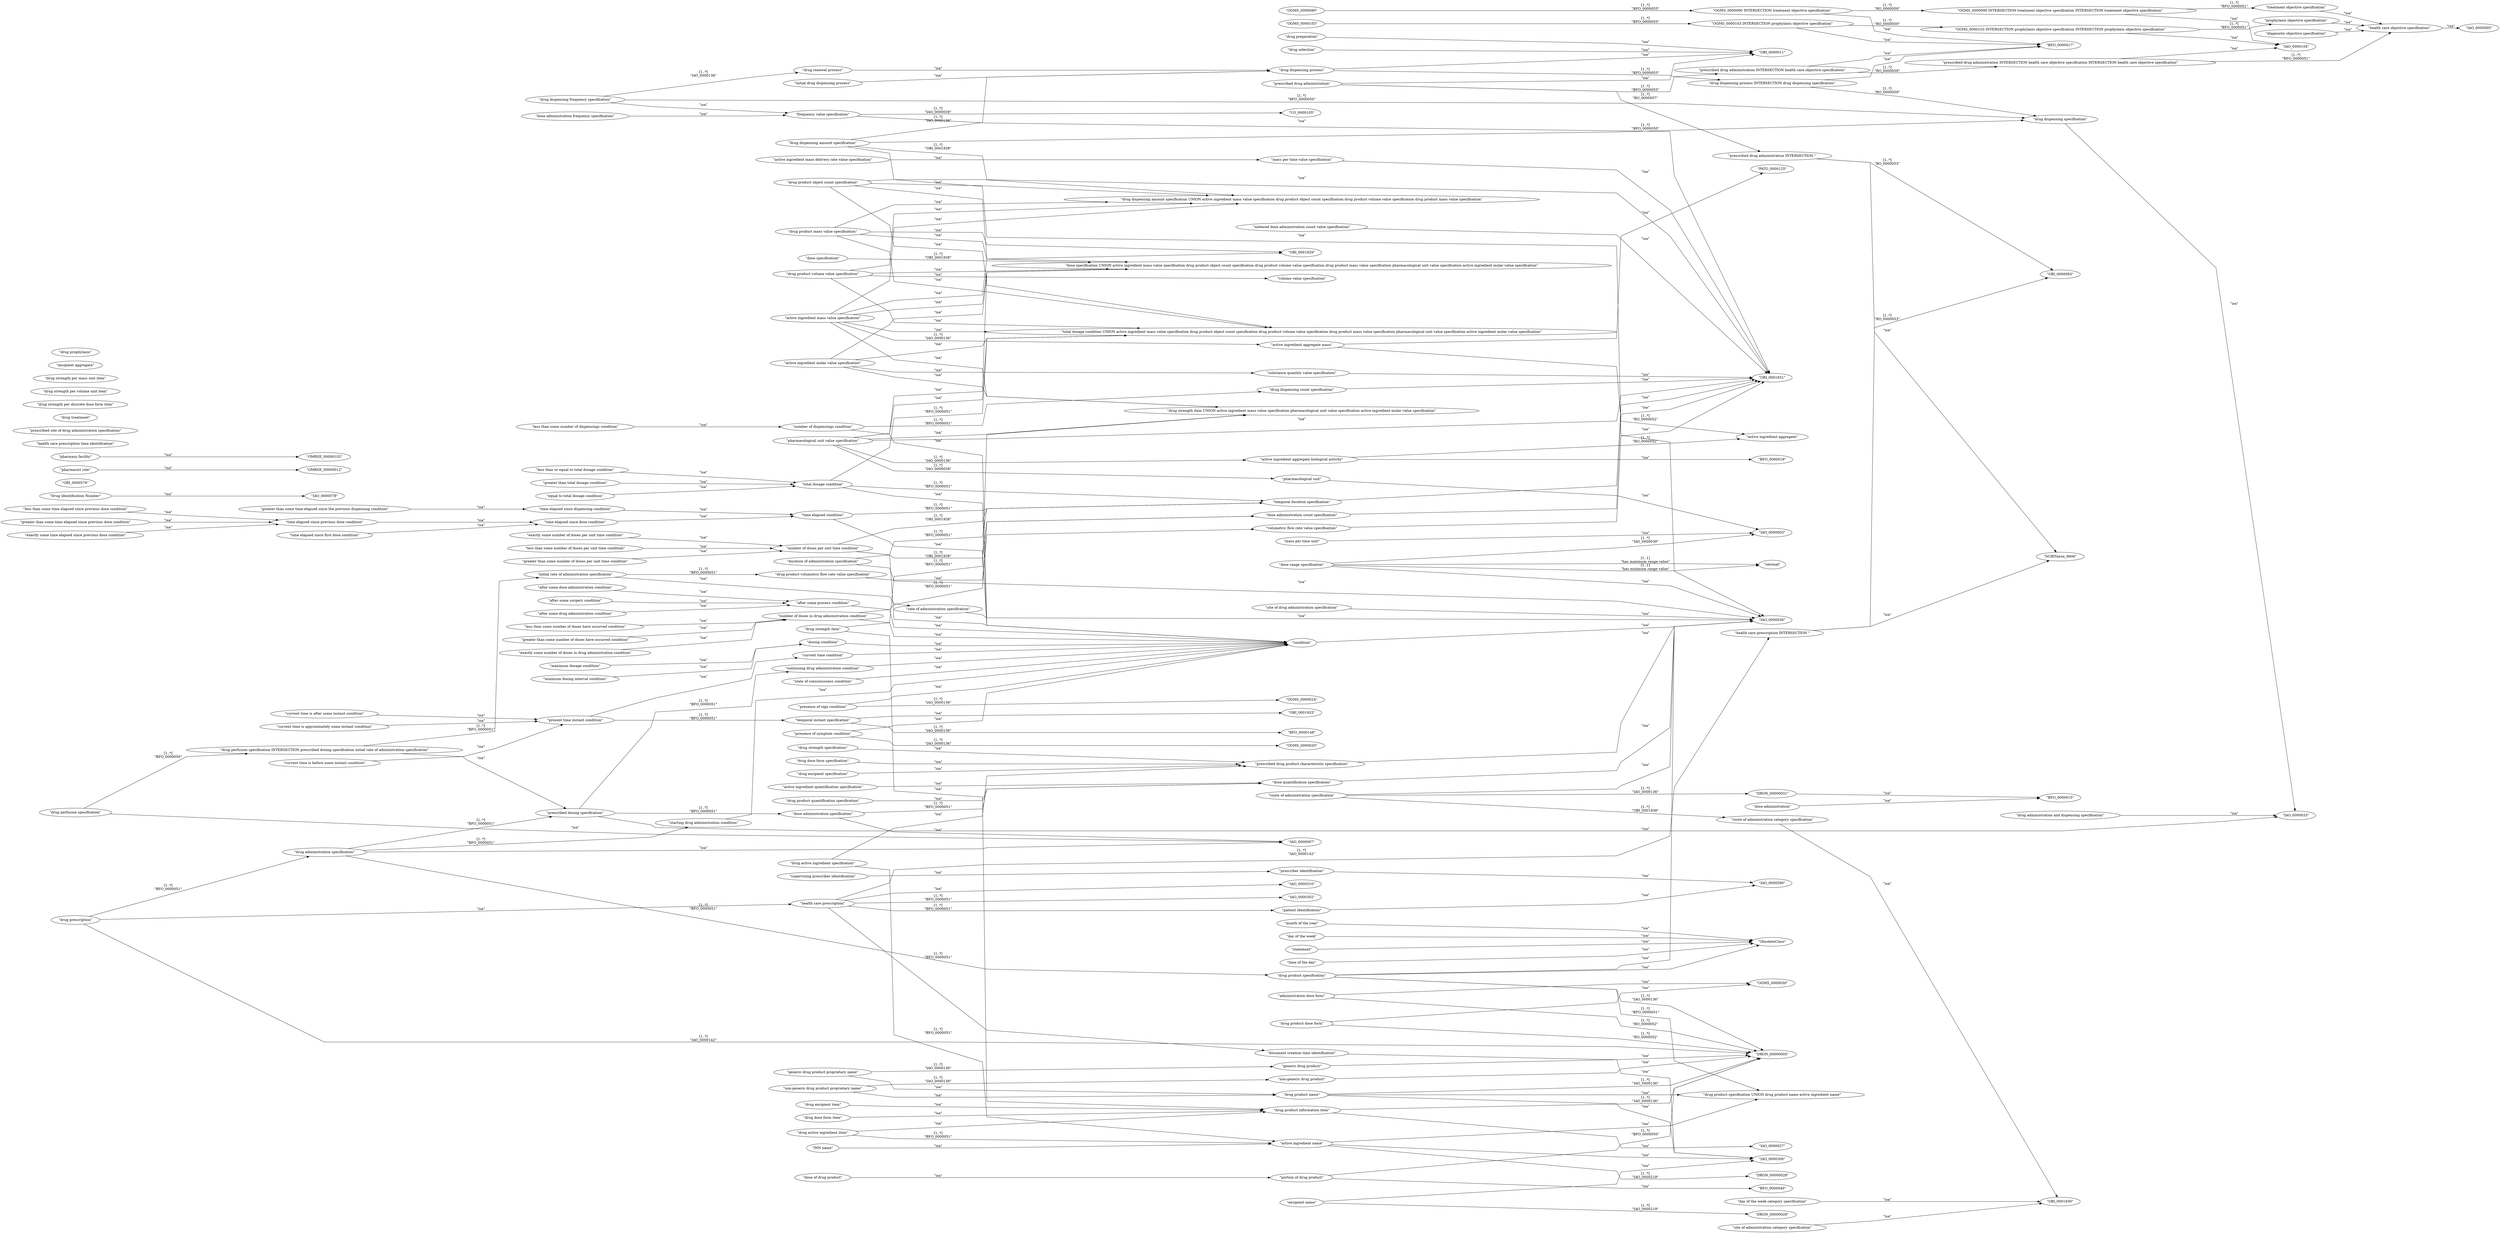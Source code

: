 digraph G {
  splines=polyline;
  rankdir=LR;
  "BFO_0000015" [ label="\"BFO_0000015\"" ];
  "BFO_0000017" [ label="\"BFO_0000017\"" ];
  "BFO_0000019" [ label="\"BFO_0000019\"" ];
  "BFO_0000040" [ label="\"BFO_0000040\"" ];
  "BFO_0000148" [ label="\"BFO_0000148\"" ];
  "DRON_00000005" [ label="\"DRON_00000005\"" ];
  "DRON_00000028" [ label="\"DRON_00000028\"" ];
  "DRON_00000029" [ label="\"DRON_00000029\"" ];
  "DRON_00000031" [ label="\"DRON_00000031\"" ];
  "IAO_0000003" [ label="\"IAO_0000003\"" ];
  "IAO_0000005" [ label="\"IAO_0000005\"" ];
  "IAO_0000007" [ label="\"IAO_0000007\"" ];
  "IAO_0000027" [ label="\"IAO_0000027\"" ];
  "IAO_0000030" [ label="\"IAO_0000030\"" ];
  "IAO_0000033" [ label="\"IAO_0000033\"" ];
  "IAO_0000104" [ label="\"IAO_0000104\"" ];
  "IAO_0000300" [ label="\"IAO_0000300\"" ];
  "IAO_0000302" [ label="\"IAO_0000302\"" ];
  "IAO_0000310" [ label="\"IAO_0000310\"" ];
  "IAO_0000578" [ label="\"IAO_0000578\"" ];
  "IAO_0000590" [ label="\"IAO_0000590\"" ];
  "NCBITaxon_9606" [ label="\"NCBITaxon_9606\"" ];
  "OBI_0000011" [ label="\"OBI_0000011\"" ];
  "OBI_0000576" [ label="\"OBI_0000576\"" ];
  "dose specification" [ label="\"dose specification\"" ];
  "OBI_0001929" [ label="\"OBI_0001929\"" ];
  "OBI_0001930" [ label="\"OBI_0001930\"" ];
  "OBI_0001931" [ label="\"OBI_0001931\"" ];
  "OBI_0001933" [ label="\"OBI_0001933\"" ];
  "volume value specification" [ label="\"volume value specification\"" ];
  "OGMS_0000020" [ label="\"OGMS_0000020\"" ];
  "OGMS_0000024" [ label="\"OGMS_0000024\"" ];
  "OGMS_0000039" [ label="\"OGMS_0000039\"" ];
  "OGMS_0000090" [ label="\"OGMS_0000090\"" ];
  "OGMS_0000103" [ label="\"OGMS_0000103\"" ];
  "OMRSE_00000012" [ label="\"OMRSE_00000012\"" ];
  "OMRSE_00000102" [ label="\"OMRSE_00000102\"" ];
  "PATO_0000125" [ label="\"PATO_0000125\"" ];
  "time elapsed since dispensing condition" [ label="\"time elapsed since dispensing condition\"" ];
  "health care prescription" [ label="\"health care prescription\"" ];
  "prescriber identification" [ label="\"prescriber identification\"" ];
  "patient identification" [ label="\"patient identification\"" ];
  "active ingredient aggregate mass" [ label="\"active ingredient aggregate mass\"" ];
  "document creation time identification" [ label="\"document creation time identification\"" ];
  "health care prescription time identification" [ label="\"health care prescription time identification\"" ];
  "drug administration and dispensing specification" [ label="\"drug administration and dispensing specification\"" ];
  "prescribed site of drug administration specification" [ label="\"prescribed site of drug administration specification\"" ];
  "prescribed drug product characteristic specification" [ label="\"prescribed drug product characteristic specification\"" ];
  "drug product information item" [ label="\"drug product information item\"" ];
  "drug treatment" [ label="\"drug treatment\"" ];
  "temporal instant specification" [ label="\"temporal instant specification\"" ];
  "route of administration specification" [ label="\"route of administration specification\"" ];
  "drug strength specification" [ label="\"drug strength specification\"" ];
  "drug prescription" [ label="\"drug prescription\"" ];
  "drug strength item" [ label="\"drug strength item\"" ];
  "drug strength per discrete dose form item" [ label="\"drug strength per discrete dose form item\"" ];
  "drug strength per volume unit item" [ label="\"drug strength per volume unit item\"" ];
  "drug strength per mass unit item" [ label="\"drug strength per mass unit item\"" ];
  "duration of administration specification" [ label="\"duration of administration specification\"" ];
  "drug active ingredient item" [ label="\"drug active ingredient item\"" ];
  "non-generic drug product proprietary name" [ label="\"non-generic drug product proprietary name\"" ];
  "drug dose form item" [ label="\"drug dose form item\"" ];
  "dose administration" [ label="\"dose administration\"" ];
  "presence of sign condition" [ label="\"presence of sign condition\"" ];
  "less than some time elapsed since previous dose condition" [ label="\"less than some time elapsed since previous dose condition\"" ];
  "day of the week" [ label="\"day of the week\"" ];
  "drug dose form specification" [ label="\"drug dose form specification\"" ];
  "drug excipient specification" [ label="\"drug excipient specification\"" ];
  "drug active ingredient specification" [ label="\"drug active ingredient specification\"" ];
  "generic drug product proprietary name" [ label="\"generic drug product proprietary name\"" ];
  "current time is before some instant condition" [ label="\"current time is before some instant condition\"" ];
  "current time is after some instant condition" [ label="\"current time is after some instant condition\"" ];
  "current time is approximately some instant condition" [ label="\"current time is approximately some instant condition\"" ];
  "greater than some time elapsed since previous dose condition" [ label="\"greater than some time elapsed since previous dose condition\"" ];
  "exactly some time elapsed since previous dose condition" [ label="\"exactly some time elapsed since previous dose condition\"" ];
  "drug product specification" [ label="\"drug product specification\"" ];
  "drug product specification" [ label="\"drug product specification\"" ];
  "time of the day" [ label="\"time of the day\"" ];
  "month of the year" [ label="\"month of the year\"" ];
  "day of the week category specification" [ label="\"day of the week category specification\"" ];
  "drug excipient item" [ label="\"drug excipient item\"" ];
  "time elapsed since first dose condition" [ label="\"time elapsed since first dose condition\"" ];
  "time elapsed since previous dose condition" [ label="\"time elapsed since previous dose condition\"" ];
  "present time instant condition" [ label="\"present time instant condition\"" ];
  "pharmacy facility" [ label="\"pharmacy facility\"" ];
  "excipient name" [ label="\"excipient name\"" ];
  "number of doses in drug administration condition" [ label="\"number of doses in drug administration condition\"" ];
  "exactly some number of doses in drug administration condition" [ label="\"exactly some number of doses in drug administration condition\"" ];
  "drug selection" [ label="\"drug selection\"" ];
  "less than some number of doses have occurred condition" [ label="\"less than some number of doses have occurred condition\"" ];
  "greater than some number of doses have occurred condition" [ label="\"greater than some number of doses have occurred condition\"" ];
  "greater than some time elapsed since the previous dispensing condition" [ label="\"greater than some time elapsed since the previous dispensing condition\"" ];
  "pharmacist role" [ label="\"pharmacist role\"" ];
  "after some process condition" [ label="\"after some process condition\"" ];
  "after some drug administration condition" [ label="\"after some drug administration condition\"" ];
  "after some dose administration condition" [ label="\"after some dose administration condition\"" ];
  "after some surgery condition" [ label="\"after some surgery condition\"" ];
  "site of drug administration specification" [ label="\"site of drug administration specification\"" ];
  "Drug Identification Number" [ label="\"Drug Identification Number\"" ];
  "metered dose administration count value specification" [ label="\"metered dose administration count value specification\"" ];
  "drug dispensing process" [ label="\"drug dispensing process\"" ];
  "drug perfusion specification" [ label="\"drug perfusion specification\"" ];
  "prescribed dosing specification" [ label="\"prescribed dosing specification\"" ];
  "dose of drug product" [ label="\"dose of drug product\"" ];
  "portion of drug product" [ label="\"portion of drug product\"" ];
  "supervising prescriber identification" [ label="\"supervising prescriber identification\"" ];
  "rate of administration specification" [ label="\"rate of administration specification\"" ];
  "site of administration category specification" [ label="\"site of administration category specification\"" ];
  "mass per time unit" [ label="\"mass per time unit\"" ];
  "dose range specification" [ label="\"dose range specification\"" ];
  "active ingredient aggregate" [ label="\"active ingredient aggregate\"" ];
  "excipient aggregate" [ label="\"excipient aggregate\"" ];
  "mass per time value specification" [ label="\"mass per time value specification\"" ];
  "drug renewal process" [ label="\"drug renewal process\"" ];
  "dose quantification specification" [ label="\"dose quantification specification\"" ];
  "active ingredient quantification specification" [ label="\"active ingredient quantification specification\"" ];
  "drug product quantification specification" [ label="\"drug product quantification specification\"" ];
  "active ingredient mass delivery rate value specification" [ label="\"active ingredient mass delivery rate value specification\"" ];
  "continuing drug administration condition" [ label="\"continuing drug administration condition\"" ];
  "starting drug administration condition" [ label="\"starting drug administration condition\"" ];
  "condition" [ label="\"condition\"" ];
  "minimum dosing interval condition" [ label="\"minimum dosing interval condition\"" ];
  "maximum dosage condition" [ label="\"maximum dosage condition\"" ];
  "dosing condition" [ label="\"dosing condition\"" ];
  "drug dispensing frequency specification" [ label="\"drug dispensing frequency specification\"" ];
  "drug dispensing count specification" [ label="\"drug dispensing count specification\"" ];
  "initial drug dispensing process" [ label="\"initial drug dispensing process\"" ];
  "dose administration specification" [ label="\"dose administration specification\"" ];
  "frequency value specification" [ label="\"frequency value specification\"" ];
  "drug prophylaxis" [ label="\"drug prophylaxis\"" ];
  "prescribed drug administration" [ label="\"prescribed drug administration\"" ];
  "drug dispensing amount specification" [ label="\"drug dispensing amount specification\"" ];
  "diagnostic objective specification" [ label="\"diagnostic objective specification\"" ];
  "drug administration specification" [ label="\"drug administration specification\"" ];
  "statement" [ label="\"statement\"" ];
  "temporal duration specification" [ label="\"temporal duration specification\"" ];
  "dose administration frequency specification" [ label="\"dose administration frequency specification\"" ];
  "substance quantity value specification" [ label="\"substance quantity value specification\"" ];
  "volumetric flow rate value specification" [ label="\"volumetric flow rate value specification\"" ];
  "drug product volumetric flow rate value specification" [ label="\"drug product volumetric flow rate value specification\"" ];
  "pharmacological unit" [ label="\"pharmacological unit\"" ];
  "dose administration count specification" [ label="\"dose administration count specification\"" ];
  "presence of symptom condition" [ label="\"presence of symptom condition\"" ];
  "state of consciousness condition" [ label="\"state of consciousness condition\"" ];
  "current time condition" [ label="\"current time condition\"" ];
  "time elapsed condition" [ label="\"time elapsed condition\"" ];
  "number of doses per unit time condition" [ label="\"number of doses per unit time condition\"" ];
  "less than some number of doses per unit time condition" [ label="\"less than some number of doses per unit time condition\"" ];
  "greater than some number of doses per unit time condition" [ label="\"greater than some number of doses per unit time condition\"" ];
  "exactly some number of doses per unit time condition" [ label="\"exactly some number of doses per unit time condition\"" ];
  "number of dispensings condition" [ label="\"number of dispensings condition\"" ];
  "less than some number of dispensings condition" [ label="\"less than some number of dispensings condition\"" ];
  "total dosage condition" [ label="\"total dosage condition\"" ];
  "less than or equal to total dosage condition" [ label="\"less than or equal to total dosage condition\"" ];
  "greater than total dosage condition" [ label="\"greater than total dosage condition\"" ];
  "equal to total dosage condition" [ label="\"equal to total dosage condition\"" ];
  "time elapsed since dose condition" [ label="\"time elapsed since dose condition\"" ];
  "route of administration category specification" [ label="\"route of administration category specification\"" ];
  "non-generic drug product" [ label="\"non-generic drug product\"" ];
  "generic drug product" [ label="\"generic drug product\"" ];
  "INN name" [ label="\"INN name\"" ];
  "drug preparation" [ label="\"drug preparation\"" ];
  "administration dose form" [ label="\"administration dose form\"" ];
  "drug product dose form" [ label="\"drug product dose form\"" ];
  "active ingredient aggregate biological activity" [ label="\"active ingredient aggregate biological activity\"" ];
  "UO_0000105" [ label="\"UO_0000105\"" ];
  "ObsoleteClass" [ label="\"ObsoleteClass\"" ];
  "drug product specification UNION drug product name active ingredient name" [ label="\"drug product specification UNION drug product name active ingredient name\"" ];
  "drug product name" [ label="\"drug product name\"" ];
  "active ingredient name" [ label="\"active ingredient name\"" ];
  "drug dispensing amount specification UNION active ingredient mass value specification drug product object count specification drug product volume value specification drug product mass value specification" [ label="\"drug dispensing amount specification UNION active ingredient mass value specification drug product object count specification drug product volume value specification drug product mass value specification\"" ];
  "prescribed drug administration INTERSECTION health care objective specification" [ label="\"prescribed drug administration INTERSECTION health care objective specification\"" ];
  "prescribed drug administration INTERSECTION health care objective specification INTERSECTION health care objective specification" [ label="\"prescribed drug administration INTERSECTION health care objective specification INTERSECTION health care objective specification\"" ];
  "health care objective specification" [ label="\"health care objective specification\"" ];
  "drug perfusion specification INTERSECTION prescribed dosing specification initial rate of administration specification" [ label="\"drug perfusion specification INTERSECTION prescribed dosing specification initial rate of administration specification\"" ];
  "initial rate of administration specification" [ label="\"initial rate of administration specification\"" ];
  "OGMS_0000103 INTERSECTION prophylaxis objective specification" [ label="\"OGMS_0000103 INTERSECTION prophylaxis objective specification\"" ];
  "OGMS_0000103 INTERSECTION prophylaxis objective specification INTERSECTION prophylaxis objective specification" [ label="\"OGMS_0000103 INTERSECTION prophylaxis objective specification INTERSECTION prophylaxis objective specification\"" ];
  "prophylaxis objective specification" [ label="\"prophylaxis objective specification\"" ];
  "dose specification UNION active ingredient mass value specification drug product object count specification drug product volume value specification drug product mass value specification pharmacological unit value specification active ingredient molar value specification" [ label="\"dose specification UNION active ingredient mass value specification drug product object count specification drug product volume value specification drug product mass value specification pharmacological unit value specification active ingredient molar value specification\"" ];
  "prescribed drug administration INTERSECTION " [ label="\"prescribed drug administration INTERSECTION \"" ];
  "drug dispensing process INTERSECTION drug dispensing specification" [ label="\"drug dispensing process INTERSECTION drug dispensing specification\"" ];
  "drug dispensing specification" [ label="\"drug dispensing specification\"" ];
  "health care prescription INTERSECTION " [ label="\"health care prescription INTERSECTION \"" ];
  "OBI_0000093" [ label="\"OBI_0000093\"" ];
  "drug strength item UNION active ingredient mass value specification pharmacological unit value specification active ingredient molar value specification" [ label="\"drug strength item UNION active ingredient mass value specification pharmacological unit value specification active ingredient molar value specification\"" ];
  "OGMS_0000090 INTERSECTION treatment objective specification" [ label="\"OGMS_0000090 INTERSECTION treatment objective specification\"" ];
  "OGMS_0000090 INTERSECTION treatment objective specification INTERSECTION treatment objective specification" [ label="\"OGMS_0000090 INTERSECTION treatment objective specification INTERSECTION treatment objective specification\"" ];
  "treatment objective specification" [ label="\"treatment objective specification\"" ];
  "total dosage condition UNION active ingredient mass value specification drug product object count specification drug product volume value specification drug product mass value specification pharmacological unit value specification active ingredient molar value specification" [ label="\"total dosage condition UNION active ingredient mass value specification drug product object count specification drug product volume value specification drug product mass value specification pharmacological unit value specification active ingredient molar value specification\"" ];
  "active ingredient mass value specification" [ label="\"active ingredient mass value specification\"" ];
  "drug product object count specification" [ label="\"drug product object count specification\"" ];
  "drug product volume value specification" [ label="\"drug product volume value specification\"" ];
  "drug product mass value specification" [ label="\"drug product mass value specification\"" ];
  "pharmacological unit value specification" [ label="\"pharmacological unit value specification\"" ];
  "active ingredient molar value specification" [ label="\"active ingredient molar value specification\"" ];
  "rational" [ label="\"rational\"" ];
  "DRON_00000031" -> "BFO_0000015" [ label="\"isa\"" ];
  "time elapsed since dispensing condition" -> "time elapsed condition" [ label="\"isa\"" ];
  "health care prescription" -> "IAO_0000310" [ label="\"isa\"" ];
  "prescriber identification" -> "IAO_0000590" [ label="\"isa\"" ];
  "patient identification" -> "IAO_0000590" [ label="\"isa\"" ];
  "active ingredient aggregate mass" -> "PATO_0000125" [ label="\"isa\"" ];
  "document creation time identification" -> "IAO_0000300" [ label="\"isa\"" ];
  "drug administration and dispensing specification" -> "IAO_0000033" [ label="\"isa\"" ];
  "prescribed drug product characteristic specification" -> "IAO_0000030" [ label="\"isa\"" ];
  "drug product information item" -> "IAO_0000027" [ label="\"isa\"" ];
  "temporal instant specification" -> "OBI_0001933" [ label="\"isa\"" ];
  "route of administration specification" -> "IAO_0000030" [ label="\"isa\"" ];
  "drug strength specification" -> "prescribed drug product characteristic specification" [ label="\"isa\"" ];
  "drug prescription" -> "health care prescription" [ label="\"isa\"" ];
  "drug strength item" -> "drug product information item" [ label="\"isa\"" ];
  "duration of administration specification" -> "IAO_0000030" [ label="\"isa\"" ];
  "drug active ingredient item" -> "drug product information item" [ label="\"isa\"" ];
  "non-generic drug product proprietary name" -> "drug product name" [ label="\"isa\"" ];
  "drug dose form item" -> "drug product information item" [ label="\"isa\"" ];
  "dose administration" -> "BFO_0000015" [ label="\"isa\"" ];
  "presence of sign condition" -> "condition" [ label="\"isa\"" ];
  "less than some time elapsed since previous dose condition" -> "time elapsed since previous dose condition" [ label="\"isa\"" ];
  "day of the week" -> "ObsoleteClass" [ label="\"isa\"" ];
  "drug dose form specification" -> "prescribed drug product characteristic specification" [ label="\"isa\"" ];
  "drug excipient specification" -> "prescribed drug product characteristic specification" [ label="\"isa\"" ];
  "drug active ingredient specification" -> "prescribed drug product characteristic specification" [ label="\"isa\"" ];
  "generic drug product proprietary name" -> "drug product name" [ label="\"isa\"" ];
  "current time is before some instant condition" -> "present time instant condition" [ label="\"isa\"" ];
  "current time is after some instant condition" -> "present time instant condition" [ label="\"isa\"" ];
  "current time is approximately some instant condition" -> "present time instant condition" [ label="\"isa\"" ];
  "greater than some time elapsed since previous dose condition" -> "time elapsed since previous dose condition" [ label="\"isa\"" ];
  "exactly some time elapsed since previous dose condition" -> "time elapsed since previous dose condition" [ label="\"isa\"" ];
  "drug product specification" -> "ObsoleteClass" [ label="\"isa\"" ];
  "drug product specification" -> "IAO_0000030" [ label="\"isa\"" ];
  "time of the day" -> "ObsoleteClass" [ label="\"isa\"" ];
  "month of the year" -> "ObsoleteClass" [ label="\"isa\"" ];
  "day of the week category specification" -> "OBI_0001930" [ label="\"isa\"" ];
  "drug excipient item" -> "drug product information item" [ label="\"isa\"" ];
  "time elapsed since first dose condition" -> "time elapsed since dose condition" [ label="\"isa\"" ];
  "time elapsed since previous dose condition" -> "time elapsed since dose condition" [ label="\"isa\"" ];
  "present time instant condition" -> "current time condition" [ label="\"isa\"" ];
  "pharmacy facility" -> "OMRSE_00000102" [ label="\"isa\"" ];
  "excipient name" -> "IAO_0000300" [ label="\"isa\"" ];
  "number of doses in drug administration condition" -> "condition" [ label="\"isa\"" ];
  "exactly some number of doses in drug administration condition" -> "number of doses in drug administration condition" [ label="\"isa\"" ];
  "drug selection" -> "OBI_0000011" [ label="\"isa\"" ];
  "less than some number of doses have occurred condition" -> "number of doses in drug administration condition" [ label="\"isa\"" ];
  "greater than some number of doses have occurred condition" -> "number of doses in drug administration condition" [ label="\"isa\"" ];
  "greater than some time elapsed since the previous dispensing condition" -> "time elapsed since dispensing condition" [ label="\"isa\"" ];
  "pharmacist role" -> "OMRSE_00000012" [ label="\"isa\"" ];
  "after some process condition" -> "condition" [ label="\"isa\"" ];
  "after some drug administration condition" -> "after some process condition" [ label="\"isa\"" ];
  "after some dose administration condition" -> "after some process condition" [ label="\"isa\"" ];
  "after some surgery condition" -> "after some process condition" [ label="\"isa\"" ];
  "site of drug administration specification" -> "IAO_0000030" [ label="\"isa\"" ];
  "Drug Identification Number" -> "IAO_0000578" [ label="\"isa\"" ];
  "metered dose administration count value specification" -> "OBI_0001931" [ label="\"isa\"" ];
  "drug dispensing process" -> "OBI_0000011" [ label="\"isa\"" ];
  "drug perfusion specification" -> "IAO_0000007" [ label="\"isa\"" ];
  "prescribed dosing specification" -> "IAO_0000033" [ label="\"isa\"" ];
  "dose of drug product" -> "portion of drug product" [ label="\"isa\"" ];
  "portion of drug product" -> "BFO_0000040" [ label="\"isa\"" ];
  "supervising prescriber identification" -> "prescriber identification" [ label="\"isa\"" ];
  "rate of administration specification" -> "IAO_0000030" [ label="\"isa\"" ];
  "site of administration category specification" -> "OBI_0001930" [ label="\"isa\"" ];
  "mass per time unit" -> "IAO_0000003" [ label="\"isa\"" ];
  "dose range specification" -> "IAO_0000030" [ label="\"isa\"" ];
  "mass per time value specification" -> "OBI_0001931" [ label="\"isa\"" ];
  "drug renewal process" -> "drug dispensing process" [ label="\"isa\"" ];
  "dose quantification specification" -> "IAO_0000030" [ label="\"isa\"" ];
  "active ingredient quantification specification" -> "dose quantification specification" [ label="\"isa\"" ];
  "drug product quantification specification" -> "dose quantification specification" [ label="\"isa\"" ];
  "active ingredient mass delivery rate value specification" -> "mass per time value specification" [ label="\"isa\"" ];
  "continuing drug administration condition" -> "condition" [ label="\"isa\"" ];
  "starting drug administration condition" -> "condition" [ label="\"isa\"" ];
  "condition" -> "IAO_0000030" [ label="\"isa\"" ];
  "minimum dosing interval condition" -> "dosing condition" [ label="\"isa\"" ];
  "maximum dosage condition" -> "dosing condition" [ label="\"isa\"" ];
  "dosing condition" -> "condition" [ label="\"isa\"" ];
  "drug dispensing frequency specification" -> "frequency value specification" [ label="\"isa\"" ];
  "drug dispensing count specification" -> "OBI_0001931" [ label="\"isa\"" ];
  "initial drug dispensing process" -> "drug dispensing process" [ label="\"isa\"" ];
  "dose administration specification" -> "IAO_0000007" [ label="\"isa\"" ];
  "frequency value specification" -> "OBI_0001931" [ label="\"isa\"" ];
  "prescribed drug administration" -> "OBI_0000011" [ label="\"isa\"" ];
  "drug dispensing amount specification" -> "IAO_0000030" [ label="\"isa\"" ];
  "diagnostic objective specification" -> "health care objective specification" [ label="\"isa\"" ];
  "drug administration specification" -> "IAO_0000007" [ label="\"isa\"" ];
  "statement" -> "ObsoleteClass" [ label="\"isa\"" ];
  "temporal duration specification" -> "OBI_0001931" [ label="\"isa\"" ];
  "dose administration frequency specification" -> "frequency value specification" [ label="\"isa\"" ];
  "substance quantity value specification" -> "OBI_0001931" [ label="\"isa\"" ];
  "volumetric flow rate value specification" -> "OBI_0001931" [ label="\"isa\"" ];
  "drug product volumetric flow rate value specification" -> "volumetric flow rate value specification" [ label="\"isa\"" ];
  "pharmacological unit" -> "IAO_0000003" [ label="\"isa\"" ];
  "dose administration count specification" -> "OBI_0001931" [ label="\"isa\"" ];
  "presence of symptom condition" -> "condition" [ label="\"isa\"" ];
  "state of consciousness condition" -> "condition" [ label="\"isa\"" ];
  "current time condition" -> "condition" [ label="\"isa\"" ];
  "time elapsed condition" -> "condition" [ label="\"isa\"" ];
  "number of doses per unit time condition" -> "condition" [ label="\"isa\"" ];
  "less than some number of doses per unit time condition" -> "number of doses per unit time condition" [ label="\"isa\"" ];
  "greater than some number of doses per unit time condition" -> "number of doses per unit time condition" [ label="\"isa\"" ];
  "exactly some number of doses per unit time condition" -> "number of doses per unit time condition" [ label="\"isa\"" ];
  "number of dispensings condition" -> "condition" [ label="\"isa\"" ];
  "less than some number of dispensings condition" -> "number of dispensings condition" [ label="\"isa\"" ];
  "total dosage condition" -> "condition" [ label="\"isa\"" ];
  "less than or equal to total dosage condition" -> "total dosage condition" [ label="\"isa\"" ];
  "greater than total dosage condition" -> "total dosage condition" [ label="\"isa\"" ];
  "equal to total dosage condition" -> "total dosage condition" [ label="\"isa\"" ];
  "time elapsed since dose condition" -> "time elapsed condition" [ label="\"isa\"" ];
  "route of administration category specification" -> "OBI_0001930" [ label="\"isa\"" ];
  "non-generic drug product" -> "DRON_00000005" [ label="\"isa\"" ];
  "generic drug product" -> "DRON_00000005" [ label="\"isa\"" ];
  "INN name" -> "active ingredient name" [ label="\"isa\"" ];
  "drug preparation" -> "OBI_0000011" [ label="\"isa\"" ];
  "administration dose form" -> "OGMS_0000039" [ label="\"isa\"" ];
  "drug product dose form" -> "OGMS_0000039" [ label="\"isa\"" ];
  "active ingredient aggregate biological activity" -> "BFO_0000019" [ label="\"isa\"" ];
  "drug product name" -> "IAO_0000300" [ label="\"isa\"" ];
  "drug product name" -> "drug product specification UNION drug product name active ingredient name" [ label="\"isa\"" ];
  "active ingredient name" -> "IAO_0000300" [ label="\"isa\"" ];
  "active ingredient name" -> "drug product specification UNION drug product name active ingredient name" [ label="\"isa\"" ];
  "prescribed drug administration INTERSECTION health care objective specification" -> "BFO_0000017" [ label="\"isa\"" ];
  "prescribed drug administration INTERSECTION health care objective specification INTERSECTION health care objective specification" -> "IAO_0000104" [ label="\"isa\"" ];
  "health care objective specification" -> "IAO_0000005" [ label="\"isa\"" ];
  "drug perfusion specification INTERSECTION prescribed dosing specification initial rate of administration specification" -> "prescribed dosing specification" [ label="\"isa\"" ];
  "initial rate of administration specification" -> "rate of administration specification" [ label="\"isa\"" ];
  "OGMS_0000103 INTERSECTION prophylaxis objective specification" -> "BFO_0000017" [ label="\"isa\"" ];
  "OGMS_0000103 INTERSECTION prophylaxis objective specification INTERSECTION prophylaxis objective specification" -> "IAO_0000104" [ label="\"isa\"" ];
  "prophylaxis objective specification" -> "health care objective specification" [ label="\"isa\"" ];
  "prescribed drug administration INTERSECTION " -> "NCBITaxon_9606" [ label="\"isa\"" ];
  "drug dispensing process INTERSECTION drug dispensing specification" -> "BFO_0000017" [ label="\"isa\"" ];
  "drug dispensing specification" -> "IAO_0000033" [ label="\"isa\"" ];
  "health care prescription INTERSECTION " -> "NCBITaxon_9606" [ label="\"isa\"" ];
  "OGMS_0000090 INTERSECTION treatment objective specification" -> "BFO_0000017" [ label="\"isa\"" ];
  "OGMS_0000090 INTERSECTION treatment objective specification INTERSECTION treatment objective specification" -> "IAO_0000104" [ label="\"isa\"" ];
  "treatment objective specification" -> "health care objective specification" [ label="\"isa\"" ];
  "active ingredient mass value specification" -> "OBI_0001929" [ label="\"isa\"" ];
  "active ingredient mass value specification" -> "drug dispensing amount specification UNION active ingredient mass value specification drug product object count specification drug product volume value specification drug product mass value specification" [ label="\"isa\"" ];
  "active ingredient mass value specification" -> "dose specification UNION active ingredient mass value specification drug product object count specification drug product volume value specification drug product mass value specification pharmacological unit value specification active ingredient molar value specification" [ label="\"isa\"" ];
  "active ingredient mass value specification" -> "drug strength item UNION active ingredient mass value specification pharmacological unit value specification active ingredient molar value specification" [ label="\"isa\"" ];
  "active ingredient mass value specification" -> "total dosage condition UNION active ingredient mass value specification drug product object count specification drug product volume value specification drug product mass value specification pharmacological unit value specification active ingredient molar value specification" [ label="\"isa\"" ];
  "drug product object count specification" -> "OBI_0001931" [ label="\"isa\"" ];
  "drug product object count specification" -> "drug dispensing amount specification UNION active ingredient mass value specification drug product object count specification drug product volume value specification drug product mass value specification" [ label="\"isa\"" ];
  "drug product object count specification" -> "dose specification UNION active ingredient mass value specification drug product object count specification drug product volume value specification drug product mass value specification pharmacological unit value specification active ingredient molar value specification" [ label="\"isa\"" ];
  "drug product object count specification" -> "total dosage condition UNION active ingredient mass value specification drug product object count specification drug product volume value specification drug product mass value specification pharmacological unit value specification active ingredient molar value specification" [ label="\"isa\"" ];
  "drug product volume value specification" -> "volume value specification" [ label="\"isa\"" ];
  "drug product volume value specification" -> "drug dispensing amount specification UNION active ingredient mass value specification drug product object count specification drug product volume value specification drug product mass value specification" [ label="\"isa\"" ];
  "drug product volume value specification" -> "dose specification UNION active ingredient mass value specification drug product object count specification drug product volume value specification drug product mass value specification pharmacological unit value specification active ingredient molar value specification" [ label="\"isa\"" ];
  "drug product volume value specification" -> "total dosage condition UNION active ingredient mass value specification drug product object count specification drug product volume value specification drug product mass value specification pharmacological unit value specification active ingredient molar value specification" [ label="\"isa\"" ];
  "drug product mass value specification" -> "OBI_0001929" [ label="\"isa\"" ];
  "drug product mass value specification" -> "drug dispensing amount specification UNION active ingredient mass value specification drug product object count specification drug product volume value specification drug product mass value specification" [ label="\"isa\"" ];
  "drug product mass value specification" -> "dose specification UNION active ingredient mass value specification drug product object count specification drug product volume value specification drug product mass value specification pharmacological unit value specification active ingredient molar value specification" [ label="\"isa\"" ];
  "drug product mass value specification" -> "total dosage condition UNION active ingredient mass value specification drug product object count specification drug product volume value specification drug product mass value specification pharmacological unit value specification active ingredient molar value specification" [ label="\"isa\"" ];
  "pharmacological unit value specification" -> "OBI_0001931" [ label="\"isa\"" ];
  "pharmacological unit value specification" -> "dose specification UNION active ingredient mass value specification drug product object count specification drug product volume value specification drug product mass value specification pharmacological unit value specification active ingredient molar value specification" [ label="\"isa\"" ];
  "pharmacological unit value specification" -> "drug strength item UNION active ingredient mass value specification pharmacological unit value specification active ingredient molar value specification" [ label="\"isa\"" ];
  "pharmacological unit value specification" -> "total dosage condition UNION active ingredient mass value specification drug product object count specification drug product volume value specification drug product mass value specification pharmacological unit value specification active ingredient molar value specification" [ label="\"isa\"" ];
  "active ingredient molar value specification" -> "substance quantity value specification" [ label="\"isa\"" ];
  "active ingredient molar value specification" -> "dose specification UNION active ingredient mass value specification drug product object count specification drug product volume value specification drug product mass value specification pharmacological unit value specification active ingredient molar value specification" [ label="\"isa\"" ];
  "active ingredient molar value specification" -> "drug strength item UNION active ingredient mass value specification pharmacological unit value specification active ingredient molar value specification" [ label="\"isa\"" ];
  "active ingredient molar value specification" -> "total dosage condition UNION active ingredient mass value specification drug product object count specification drug product volume value specification drug product mass value specification pharmacological unit value specification active ingredient molar value specification" [ label="\"isa\"" ];
  "drug prescription" -> "drug administration specification" [ label="[1..*]
\"BFO_0000051\"" ];
  "drug product specification" -> "drug product specification UNION drug product name active ingredient name" [ label="[1..*]
\"BFO_0000051\"" ];
  "drug dispensing amount specification" -> "drug dispensing amount specification UNION active ingredient mass value specification drug product object count specification drug product volume value specification drug product mass value specification" [ label="[1..*]
\"OBI_0001938\"" ];
  "administration dose form" -> "DRON_00000005" [ label="[1..*]
\"RO_0000052\"" ];
  "active ingredient aggregate mass" -> "active ingredient aggregate" [ label="[1..*]
\"RO_0000052\"" ];
  "prescribed dosing specification" -> "continuing drug administration condition" [ label="[1..*]
\"BFO_0000051\"" ];
  "drug product information item" -> "DRON_00000005" [ label="[1..*]
\"IAO_0000136\"" ];
  "active ingredient aggregate biological activity" -> "active ingredient aggregate" [ label="[1..*]
\"RO_0000052\"" ];
  "drug administration specification" -> "drug product specification" [ label="[1..*]
\"BFO_0000051\"" ];
  "prescribed drug administration" -> "prescribed drug administration INTERSECTION health care objective specification" [ label="[1..*]
\"BFO_0000055\"" ];
  "prescribed drug administration INTERSECTION health care objective specification" -> "prescribed drug administration INTERSECTION health care objective specification INTERSECTION health care objective specification" [ label="[1..*]
\"RO_0000059\"" ];
  "prescribed drug administration INTERSECTION health care objective specification INTERSECTION health care objective specification" -> "health care objective specification" [ label="[1..*]
\"BFO_0000051\"" ];
  "drug perfusion specification" -> "drug perfusion specification INTERSECTION prescribed dosing specification initial rate of administration specification" [ label="[1..*]
\"BFO_0000050\"" ];
  "drug perfusion specification INTERSECTION prescribed dosing specification initial rate of administration specification" -> "initial rate of administration specification" [ label="[1..*]
\"BFO_0000051\"" ];
  "drug administration specification" -> "starting drug administration condition" [ label="[1..*]
\"BFO_0000051\"" ];
  "drug dispensing amount specification" -> "drug dispensing specification" [ label="[1..*]
\"BFO_0000050\"" ];
  "initial rate of administration specification" -> "drug product volumetric flow rate value specification" [ label="[1..*]
\"BFO_0000051\"" ];
  "drug active ingredient specification" -> "active ingredient name" [ label="[1..*]
\"BFO_0000051\"" ];
  "OGMS_0000103" -> "OGMS_0000103 INTERSECTION prophylaxis objective specification" [ label="[1..*]
\"BFO_0000055\"" ];
  "OGMS_0000103 INTERSECTION prophylaxis objective specification" -> "OGMS_0000103 INTERSECTION prophylaxis objective specification INTERSECTION prophylaxis objective specification" [ label="[1..*]
\"RO_0000059\"" ];
  "OGMS_0000103 INTERSECTION prophylaxis objective specification INTERSECTION prophylaxis objective specification" -> "prophylaxis objective specification" [ label="[1..*]
\"BFO_0000051\"" ];
  "dose specification" -> "dose specification UNION active ingredient mass value specification drug product object count specification drug product volume value specification drug product mass value specification pharmacological unit value specification active ingredient molar value specification" [ label="[1..*]
\"OBI_0001938\"" ];
  "active ingredient name" -> "DRON_00000028" [ label="[1..*]
\"IAO_0000219\"" ];
  "prescribed drug administration" -> "prescribed drug administration INTERSECTION " [ label="[1..*]
\"RO_0000057\"" ];
  "prescribed drug administration INTERSECTION " -> "OBI_0000093" [ label="[1..*]
\"RO_0000053\"" ];
  "drug dispensing frequency specification" -> "drug renewal process" [ label="[1..*]
\"IAO_0000136\"" ];
  "drug dispensing amount specification" -> "drug dispensing process" [ label="[1..*]
\"IAO_0000136\"" ];
  "dose administration specification" -> "dose quantification specification" [ label="[1..*]
\"BFO_0000051\"" ];
  "presence of symptom condition" -> "OGMS_0000020" [ label="[1..*]
\"IAO_0000136\"" ];
  "duration of administration specification" -> "temporal duration specification" [ label="[1..*]
\"BFO_0000051\"" ];
  "drug product specification" -> "DRON_00000005" [ label="[1..*]
\"IAO_0000136\"" ];
  "prescribed dosing specification" -> "dose administration specification" [ label="[1..*]
\"BFO_0000051\"" ];
  "non-generic drug product proprietary name" -> "non-generic drug product" [ label="[1..*]
\"IAO_0000136\"" ];
  "time elapsed condition" -> "temporal duration specification" [ label="[1..*]
\"BFO_0000051\"" ];
  "drug administration specification" -> "prescribed dosing specification" [ label="[1..*]
\"BFO_0000051\"" ];
  "drug dispensing frequency specification" -> "drug dispensing specification" [ label="[1..*]
\"BFO_0000050\"" ];
  "drug prescription" -> "DRON_00000005" [ label="[1..*]
\"IAO_0000142\"" ];
  "presence of sign condition" -> "OGMS_0000024" [ label="[1..*]
\"IAO_0000136\"" ];
  "excipient name" -> "DRON_00000029" [ label="[1..*]
\"IAO_0000219\"" ];
  "temporal instant specification" -> "BFO_0000148" [ label="[1..*]
\"IAO_0000136\"" ];
  "drug dispensing process" -> "drug dispensing process INTERSECTION drug dispensing specification" [ label="[1..*]
\"BFO_0000055\"" ];
  "drug dispensing process INTERSECTION drug dispensing specification" -> "drug dispensing specification" [ label="[1..*]
\"RO_0000059\"" ];
  "route of administration specification" -> "route of administration category specification" [ label="[1..*]
\"OBI_0001938\"" ];
  "drug product dose form" -> "DRON_00000005" [ label="[1..*]
\"RO_0000052\"" ];
  "number of doses per unit time condition" -> "temporal duration specification" [ label="[1..*]
\"OBI_0001938\"" ];
  "portion of drug product" -> "DRON_00000005" [ label="[1..*]
\"BFO_0000050\"" ];
  "generic drug product proprietary name" -> "generic drug product" [ label="[1..*]
\"IAO_0000136\"" ];
  "frequency value specification" -> "UO_0000105" [ label="[1..*]
\"IAO_0000039\"" ];
  "health care prescription" -> "health care prescription INTERSECTION " [ label="[1..*]
\"IAO_0000142\"" ];
  "health care prescription INTERSECTION " -> "OBI_0000093" [ label="[1..*]
\"RO_0000053\"" ];
  "present time instant condition" -> "temporal instant specification" [ label="[1..*]
\"BFO_0000051\"" ];
  "number of doses per unit time condition" -> "dose administration count specification" [ label="[1..*]
\"OBI_0001938\"" ];
  "number of doses in drug administration condition" -> "dose administration count specification" [ label="[1..*]
\"BFO_0000051\"" ];
  "drug strength item" -> "drug strength item UNION active ingredient mass value specification pharmacological unit value specification active ingredient molar value specification" [ label="[1..*]
\"BFO_0000051\"" ];
  "drug product name" -> "DRON_00000005" [ label="[1..*]
\"IAO_0000136\"" ];
  "OGMS_0000090" -> "OGMS_0000090 INTERSECTION treatment objective specification" [ label="[1..*]
\"BFO_0000055\"" ];
  "OGMS_0000090 INTERSECTION treatment objective specification" -> "OGMS_0000090 INTERSECTION treatment objective specification INTERSECTION treatment objective specification" [ label="[1..*]
\"RO_0000059\"" ];
  "OGMS_0000090 INTERSECTION treatment objective specification INTERSECTION treatment objective specification" -> "treatment objective specification" [ label="[1..*]
\"BFO_0000051\"" ];
  "number of dispensings condition" -> "drug dispensing count specification" [ label="[1..*]
\"BFO_0000051\"" ];
  "dose range specification" -> "IAO_0000003" [ label="[1..*]
\"IAO_0000039\"" ];
  "health care prescription" -> "IAO_0000302" [ label="[1..*]
\"BFO_0000051\"" ];
  "health care prescription" -> "patient identification" [ label="[1..*]
\"BFO_0000051\"" ];
  "health care prescription" -> "document creation time identification" [ label="[1..*]
\"BFO_0000051\"" ];
  "drug active ingredient item" -> "active ingredient name" [ label="[1..*]
\"BFO_0000051\"" ];
  "total dosage condition" -> "temporal duration specification" [ label="[1..*]
\"BFO_0000051\"" ];
  "total dosage condition" -> "total dosage condition UNION active ingredient mass value specification drug product object count specification drug product volume value specification drug product mass value specification pharmacological unit value specification active ingredient molar value specification" [ label="[1..*]
\"BFO_0000051\"" ];
  "active ingredient mass value specification" -> "active ingredient aggregate mass" [ label="[1..*]
\"IAO_0000136\"" ];
  "pharmacological unit value specification" -> "pharmacological unit" [ label="[1..*]
\"IAO_0000039\"" ];
  "pharmacological unit value specification" -> "active ingredient aggregate biological activity" [ label="[1..*]
\"IAO_0000136\"" ];
  "route of administration specification" -> "DRON_00000031" [ label="[1..*]
\"IAO_0000136\"" ];
  "dose range specification" -> "rational" [ label="[1..1]
\"has minimum range value\"" ];
  "dose range specification" -> "rational" [ label="[1..1]
\"has maximum range value\"" ];
}
